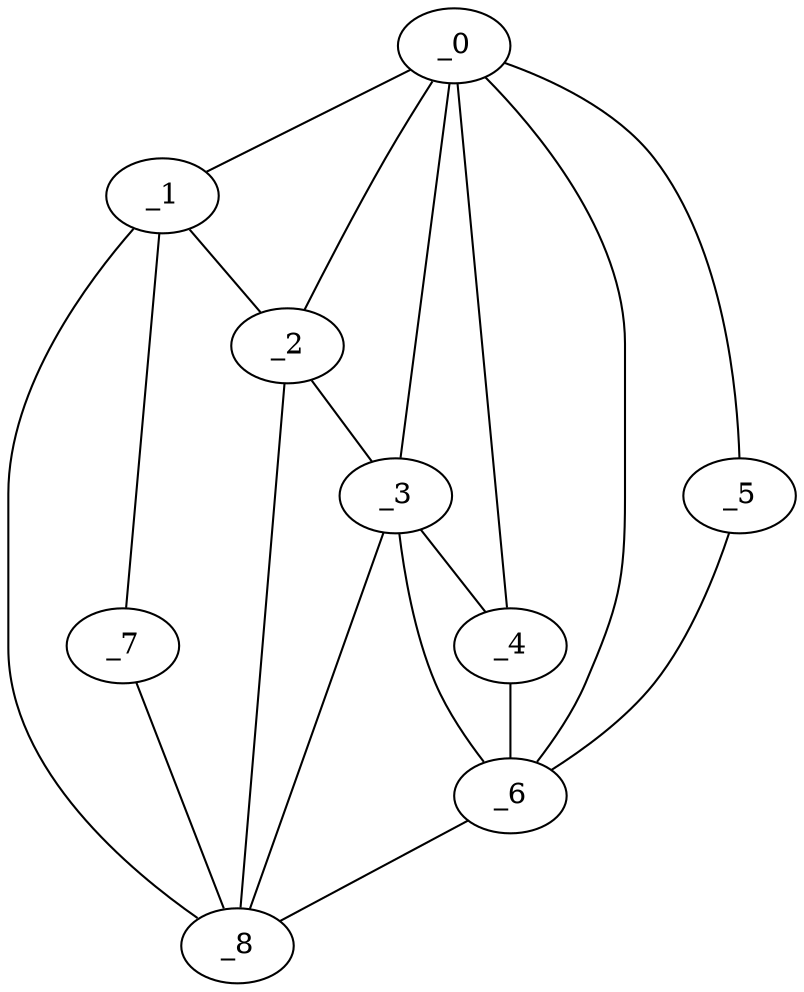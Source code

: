 graph "obj45__245.gxl" {
	_0	 [x=23,
		y=14];
	_1	 [x=64,
		y=7];
	_0 -- _1	 [valence=1];
	_2	 [x=106,
		y=59];
	_0 -- _2	 [valence=2];
	_3	 [x=106,
		y=75];
	_0 -- _3	 [valence=2];
	_4	 [x=106,
		y=82];
	_0 -- _4	 [valence=1];
	_5	 [x=106,
		y=113];
	_0 -- _5	 [valence=1];
	_6	 [x=107,
		y=90];
	_0 -- _6	 [valence=2];
	_1 -- _2	 [valence=2];
	_7	 [x=108,
		y=15];
	_1 -- _7	 [valence=1];
	_8	 [x=108,
		y=51];
	_1 -- _8	 [valence=1];
	_2 -- _3	 [valence=2];
	_2 -- _8	 [valence=2];
	_3 -- _4	 [valence=2];
	_3 -- _6	 [valence=1];
	_3 -- _8	 [valence=2];
	_4 -- _6	 [valence=2];
	_5 -- _6	 [valence=1];
	_6 -- _8	 [valence=1];
	_7 -- _8	 [valence=1];
}
